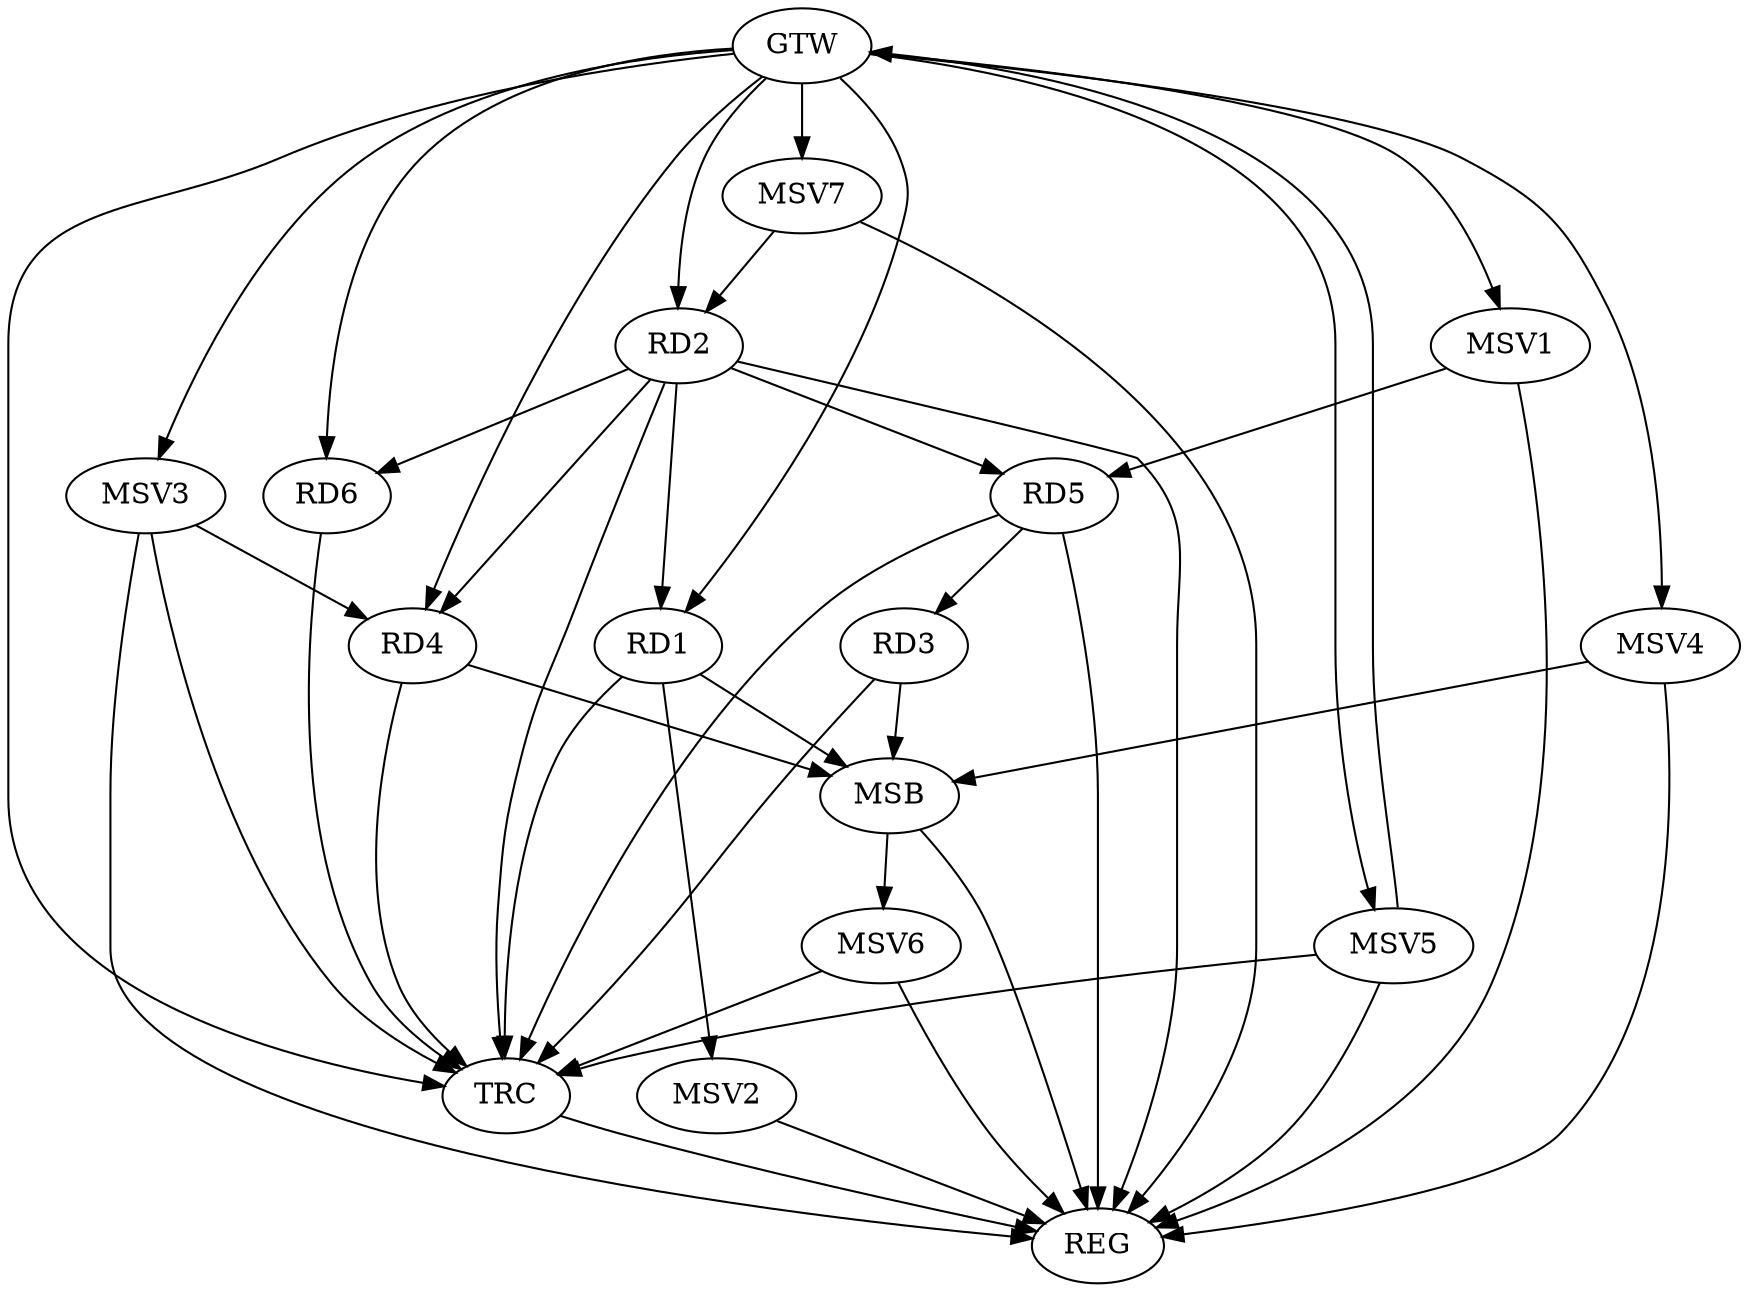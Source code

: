strict digraph G {
  RD1 [ label="RD1" ];
  RD2 [ label="RD2" ];
  RD3 [ label="RD3" ];
  RD4 [ label="RD4" ];
  RD5 [ label="RD5" ];
  RD6 [ label="RD6" ];
  GTW [ label="GTW" ];
  REG [ label="REG" ];
  MSB [ label="MSB" ];
  TRC [ label="TRC" ];
  MSV1 [ label="MSV1" ];
  MSV2 [ label="MSV2" ];
  MSV3 [ label="MSV3" ];
  MSV4 [ label="MSV4" ];
  MSV5 [ label="MSV5" ];
  MSV6 [ label="MSV6" ];
  MSV7 [ label="MSV7" ];
  RD2 -> RD5;
  RD5 -> RD3;
  GTW -> RD1;
  GTW -> RD2;
  GTW -> RD4;
  GTW -> RD6;
  RD2 -> REG;
  RD5 -> REG;
  RD1 -> MSB;
  MSB -> REG;
  RD3 -> MSB;
  RD4 -> MSB;
  RD1 -> TRC;
  RD2 -> TRC;
  RD3 -> TRC;
  RD4 -> TRC;
  RD5 -> TRC;
  RD6 -> TRC;
  GTW -> TRC;
  TRC -> REG;
  RD2 -> RD6;
  RD2 -> RD4;
  RD2 -> RD1;
  MSV1 -> RD5;
  GTW -> MSV1;
  MSV1 -> REG;
  RD1 -> MSV2;
  MSV2 -> REG;
  MSV3 -> RD4;
  GTW -> MSV3;
  MSV3 -> REG;
  MSV3 -> TRC;
  MSV4 -> MSB;
  GTW -> MSV4;
  MSV4 -> REG;
  MSV5 -> GTW;
  GTW -> MSV5;
  MSV5 -> REG;
  MSV5 -> TRC;
  MSB -> MSV6;
  MSV6 -> REG;
  MSV6 -> TRC;
  MSV7 -> RD2;
  GTW -> MSV7;
  MSV7 -> REG;
}
